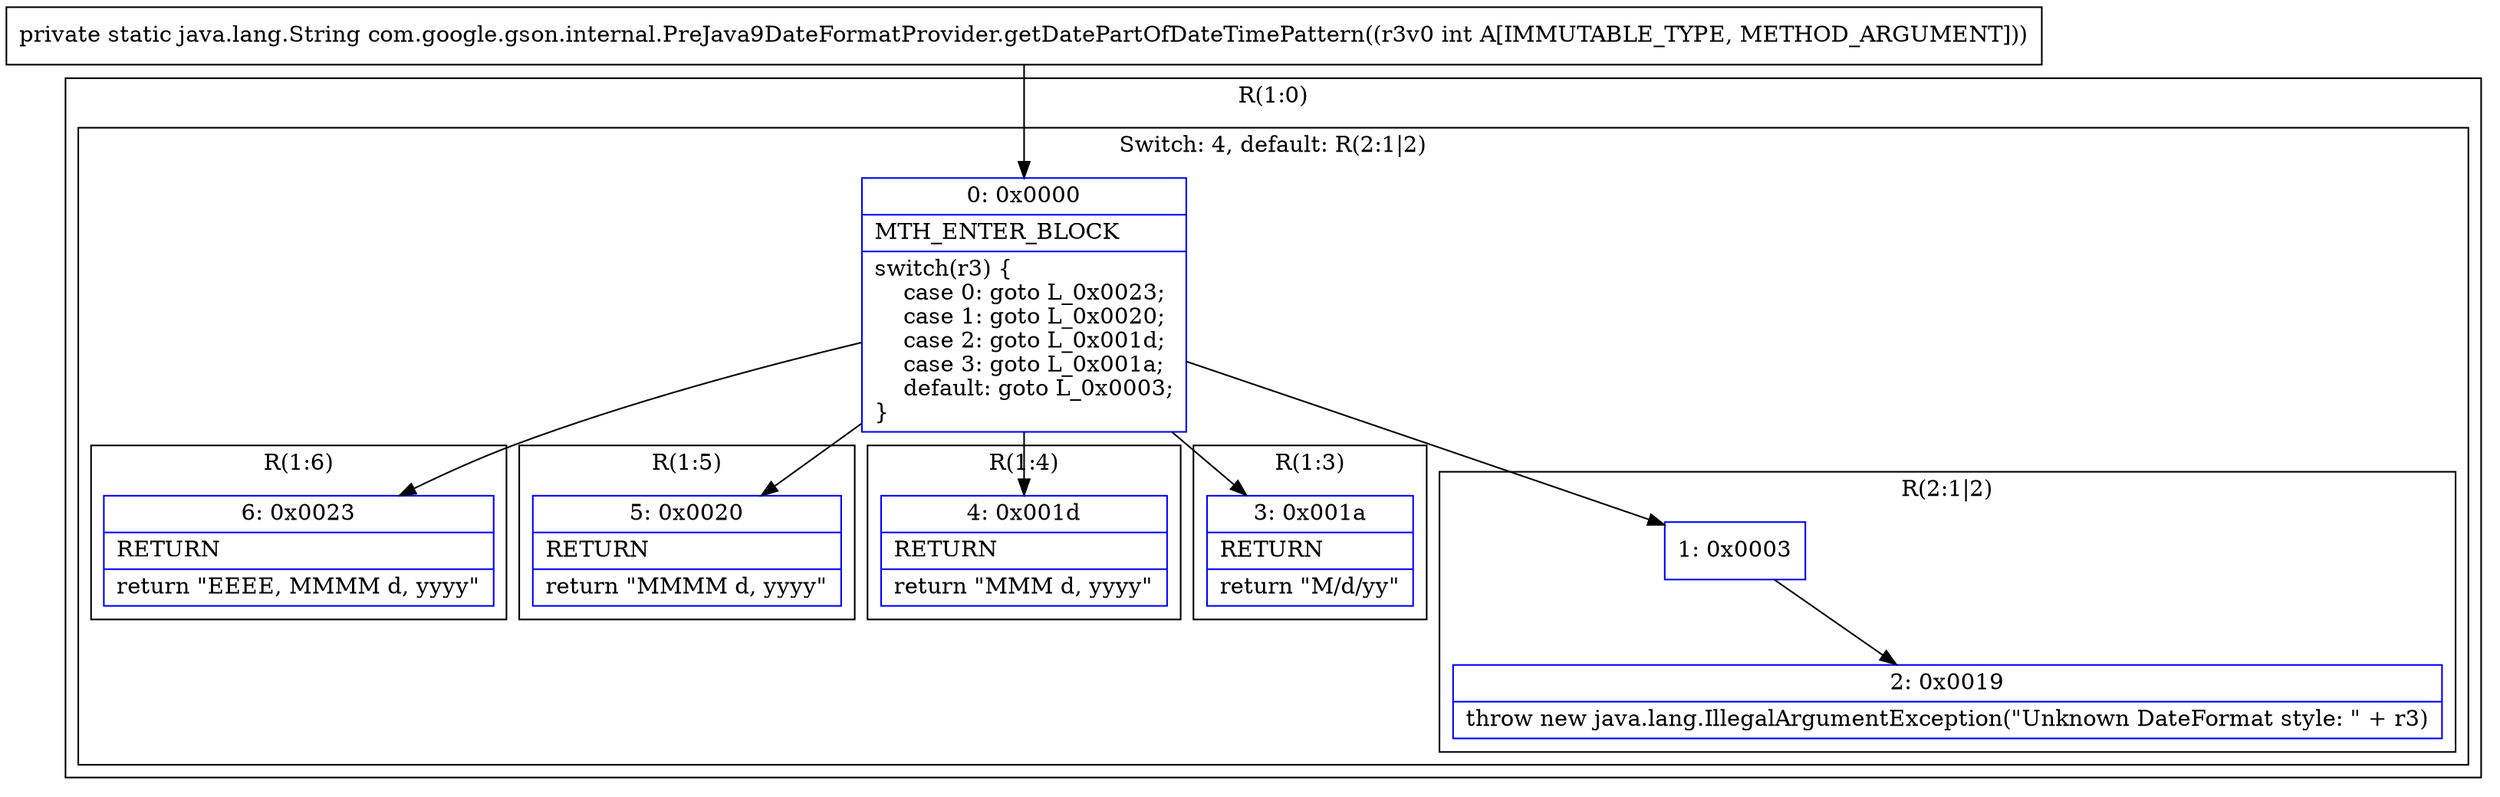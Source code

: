 digraph "CFG forcom.google.gson.internal.PreJava9DateFormatProvider.getDatePartOfDateTimePattern(I)Ljava\/lang\/String;" {
subgraph cluster_Region_1080186893 {
label = "R(1:0)";
node [shape=record,color=blue];
subgraph cluster_SwitchRegion_683820217 {
label = "Switch: 4, default: R(2:1|2)";
node [shape=record,color=blue];
Node_0 [shape=record,label="{0\:\ 0x0000|MTH_ENTER_BLOCK\l|switch(r3) \{\l    case 0: goto L_0x0023;\l    case 1: goto L_0x0020;\l    case 2: goto L_0x001d;\l    case 3: goto L_0x001a;\l    default: goto L_0x0003;\l\}\l}"];
subgraph cluster_Region_474733262 {
label = "R(1:6)";
node [shape=record,color=blue];
Node_6 [shape=record,label="{6\:\ 0x0023|RETURN\l|return \"EEEE, MMMM d, yyyy\"\l}"];
}
subgraph cluster_Region_11817317 {
label = "R(1:5)";
node [shape=record,color=blue];
Node_5 [shape=record,label="{5\:\ 0x0020|RETURN\l|return \"MMMM d, yyyy\"\l}"];
}
subgraph cluster_Region_1388626766 {
label = "R(1:4)";
node [shape=record,color=blue];
Node_4 [shape=record,label="{4\:\ 0x001d|RETURN\l|return \"MMM d, yyyy\"\l}"];
}
subgraph cluster_Region_1754903075 {
label = "R(1:3)";
node [shape=record,color=blue];
Node_3 [shape=record,label="{3\:\ 0x001a|RETURN\l|return \"M\/d\/yy\"\l}"];
}
subgraph cluster_Region_717654100 {
label = "R(2:1|2)";
node [shape=record,color=blue];
Node_1 [shape=record,label="{1\:\ 0x0003}"];
Node_2 [shape=record,label="{2\:\ 0x0019|throw new java.lang.IllegalArgumentException(\"Unknown DateFormat style: \" + r3)\l}"];
}
}
}
MethodNode[shape=record,label="{private static java.lang.String com.google.gson.internal.PreJava9DateFormatProvider.getDatePartOfDateTimePattern((r3v0 int A[IMMUTABLE_TYPE, METHOD_ARGUMENT])) }"];
MethodNode -> Node_0;
Node_0 -> Node_1;
Node_0 -> Node_3;
Node_0 -> Node_4;
Node_0 -> Node_5;
Node_0 -> Node_6;
Node_1 -> Node_2;
}

